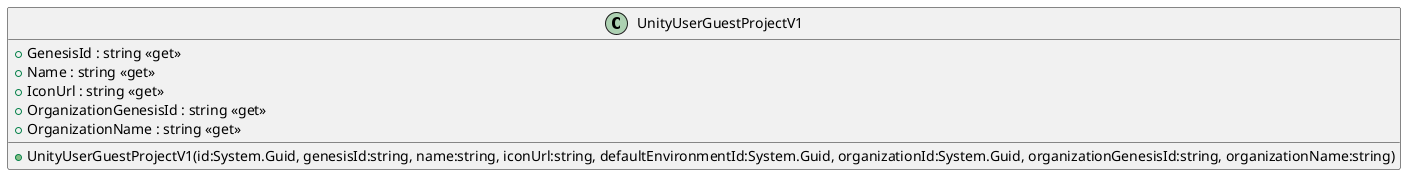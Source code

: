 @startuml
class UnityUserGuestProjectV1 {
    + UnityUserGuestProjectV1(id:System.Guid, genesisId:string, name:string, iconUrl:string, defaultEnvironmentId:System.Guid, organizationId:System.Guid, organizationGenesisId:string, organizationName:string)
    + GenesisId : string <<get>>
    + Name : string <<get>>
    + IconUrl : string <<get>>
    + OrganizationGenesisId : string <<get>>
    + OrganizationName : string <<get>>
}
@enduml
